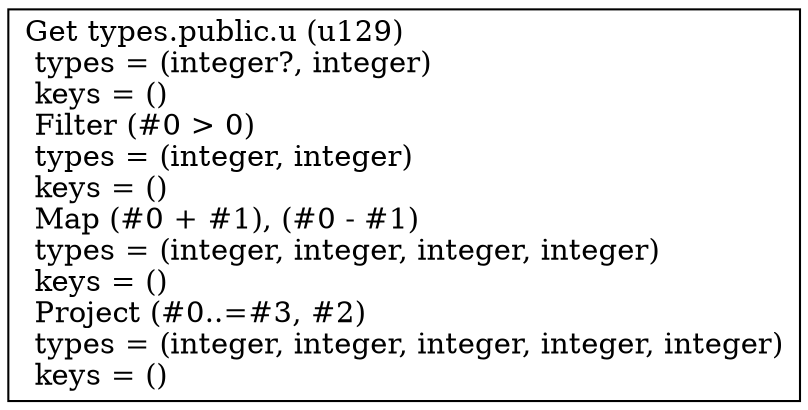 digraph G {
    node0 [shape = record, label=" Get types.public.u (u129)\l  types = (integer?, integer)\l  keys = ()\l Filter (#0 \> 0)\l  types = (integer, integer)\l  keys = ()\l Map (#0 + #1), (#0 - #1)\l  types = (integer, integer, integer, integer)\l  keys = ()\l Project (#0..=#3, #2)\l  types = (integer, integer, integer, integer, integer)\l  keys = ()\l"]
}
